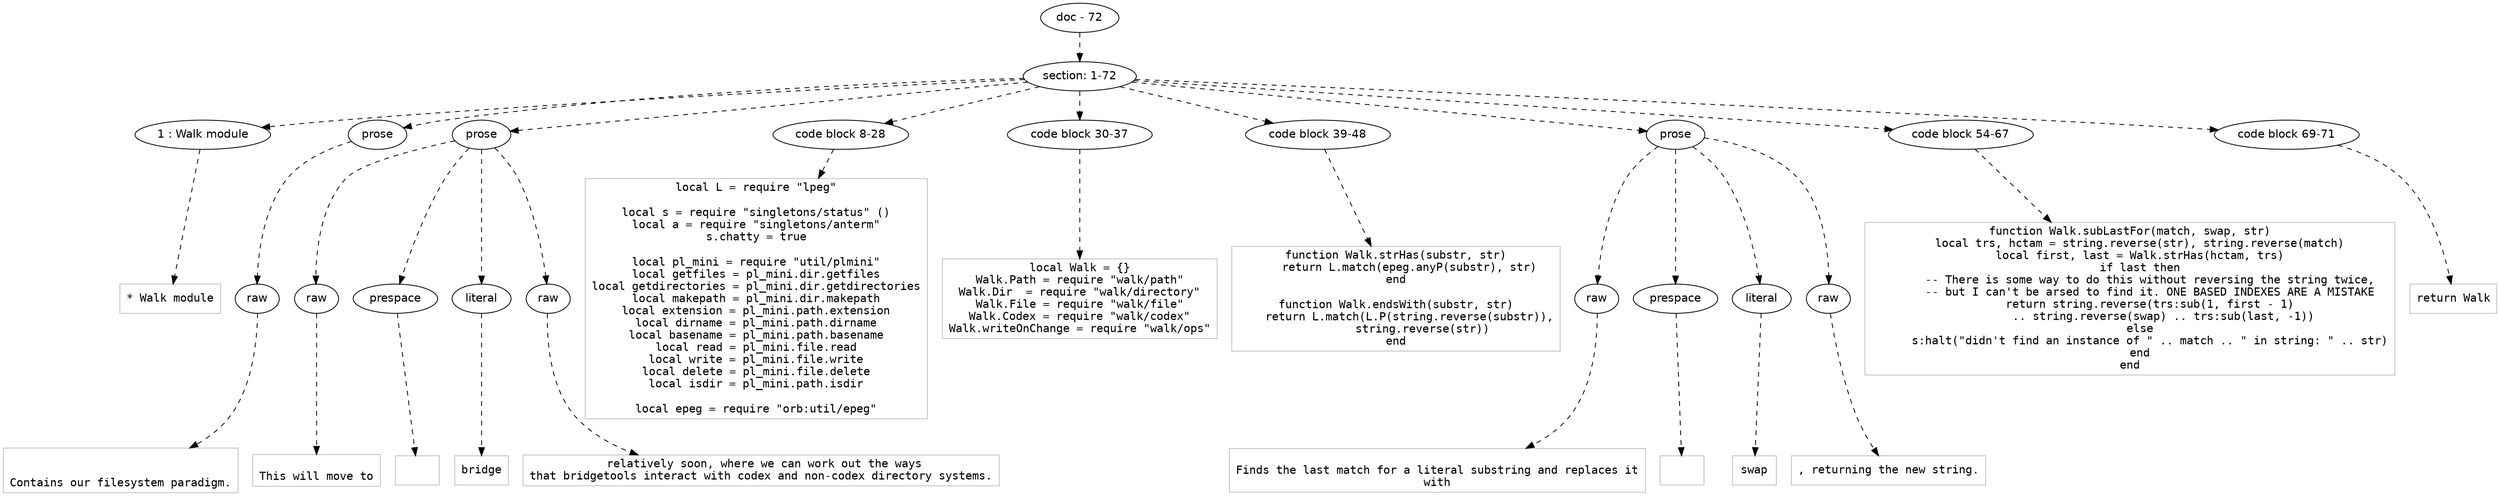 digraph lpegNode {

node [fontname=Helvetica]
edge [style=dashed]

doc_0 [label="doc - 72"]


doc_0 -> { section_1}
{rank=same; section_1}

section_1 [label="section: 1-72"]


// END RANK doc_0

section_1 -> { header_2 prose_3 prose_4 codeblock_5 codeblock_6 codeblock_7 prose_8 codeblock_9 codeblock_10}
{rank=same; header_2 prose_3 prose_4 codeblock_5 codeblock_6 codeblock_7 prose_8 codeblock_9 codeblock_10}

header_2 [label="1 : Walk module"]

prose_3 [label="prose"]

prose_4 [label="prose"]

codeblock_5 [label="code block 8-28"]

codeblock_6 [label="code block 30-37"]

codeblock_7 [label="code block 39-48"]

prose_8 [label="prose"]

codeblock_9 [label="code block 54-67"]

codeblock_10 [label="code block 69-71"]


// END RANK section_1

header_2 -> leaf_11
leaf_11  [color=Gray,shape=rectangle,fontname=Inconsolata,label="* Walk module"]
// END RANK header_2

prose_3 -> { raw_12}
{rank=same; raw_12}

raw_12 [label="raw"]


// END RANK prose_3

raw_12 -> leaf_13
leaf_13  [color=Gray,shape=rectangle,fontname=Inconsolata,label="

Contains our filesystem paradigm.
"]
// END RANK raw_12

prose_4 -> { raw_14 prespace_15 literal_16 raw_17}
{rank=same; raw_14 prespace_15 literal_16 raw_17}

raw_14 [label="raw"]

prespace_15 [label="prespace"]

literal_16 [label="literal"]

raw_17 [label="raw"]


// END RANK prose_4

raw_14 -> leaf_18
leaf_18  [color=Gray,shape=rectangle,fontname=Inconsolata,label="
This will move to"]
// END RANK raw_14

prespace_15 -> leaf_19
leaf_19  [color=Gray,shape=rectangle,fontname=Inconsolata,label=" "]
// END RANK prespace_15

literal_16 -> leaf_20
leaf_20  [color=Gray,shape=rectangle,fontname=Inconsolata,label="bridge"]
// END RANK literal_16

raw_17 -> leaf_21
leaf_21  [color=Gray,shape=rectangle,fontname=Inconsolata,label=" relatively soon, where we can work out the ways
that bridgetools interact with codex and non-codex directory systems.
"]
// END RANK raw_17

codeblock_5 -> leaf_22
leaf_22  [color=Gray,shape=rectangle,fontname=Inconsolata,label="local L = require \"lpeg\"

local s = require \"singletons/status\" ()
local a = require \"singletons/anterm\"
s.chatty = true

local pl_mini = require \"util/plmini\"
local getfiles = pl_mini.dir.getfiles
local getdirectories = pl_mini.dir.getdirectories
local makepath = pl_mini.dir.makepath
local extension = pl_mini.path.extension
local dirname = pl_mini.path.dirname
local basename = pl_mini.path.basename
local read = pl_mini.file.read
local write = pl_mini.file.write
local delete = pl_mini.file.delete
local isdir = pl_mini.path.isdir

local epeg = require \"orb:util/epeg\""]
// END RANK codeblock_5

codeblock_6 -> leaf_23
leaf_23  [color=Gray,shape=rectangle,fontname=Inconsolata,label="local Walk = {}
Walk.Path = require \"walk/path\"
Walk.Dir  = require \"walk/directory\"
Walk.File = require \"walk/file\"
Walk.Codex = require \"walk/codex\"
Walk.writeOnChange = require \"walk/ops\""]
// END RANK codeblock_6

codeblock_7 -> leaf_24
leaf_24  [color=Gray,shape=rectangle,fontname=Inconsolata,label="function Walk.strHas(substr, str)
    return L.match(epeg.anyP(substr), str)
end

function Walk.endsWith(substr, str)
    return L.match(L.P(string.reverse(substr)),
        string.reverse(str))
end"]
// END RANK codeblock_7

prose_8 -> { raw_25 prespace_26 literal_27 raw_28}
{rank=same; raw_25 prespace_26 literal_27 raw_28}

raw_25 [label="raw"]

prespace_26 [label="prespace"]

literal_27 [label="literal"]

raw_28 [label="raw"]


// END RANK prose_8

raw_25 -> leaf_29
leaf_29  [color=Gray,shape=rectangle,fontname=Inconsolata,label="
Finds the last match for a literal substring and replaces it
with"]
// END RANK raw_25

prespace_26 -> leaf_30
leaf_30  [color=Gray,shape=rectangle,fontname=Inconsolata,label=" "]
// END RANK prespace_26

literal_27 -> leaf_31
leaf_31  [color=Gray,shape=rectangle,fontname=Inconsolata,label="swap"]
// END RANK literal_27

raw_28 -> leaf_32
leaf_32  [color=Gray,shape=rectangle,fontname=Inconsolata,label=", returning the new string.
"]
// END RANK raw_28

codeblock_9 -> leaf_33
leaf_33  [color=Gray,shape=rectangle,fontname=Inconsolata,label="function Walk.subLastFor(match, swap, str)
   local trs, hctam = string.reverse(str), string.reverse(match)
   local first, last = Walk.strHas(hctam, trs)
   if last then
      -- There is some way to do this without reversing the string twice,
      -- but I can't be arsed to find it. ONE BASED INDEXES ARE A MISTAKE
      return string.reverse(trs:sub(1, first - 1)
          .. string.reverse(swap) .. trs:sub(last, -1))
   else
      s:halt(\"didn't find an instance of \" .. match .. \" in string: \" .. str)
   end
end"]
// END RANK codeblock_9

codeblock_10 -> leaf_34
leaf_34  [color=Gray,shape=rectangle,fontname=Inconsolata,label="return Walk"]
// END RANK codeblock_10


}
